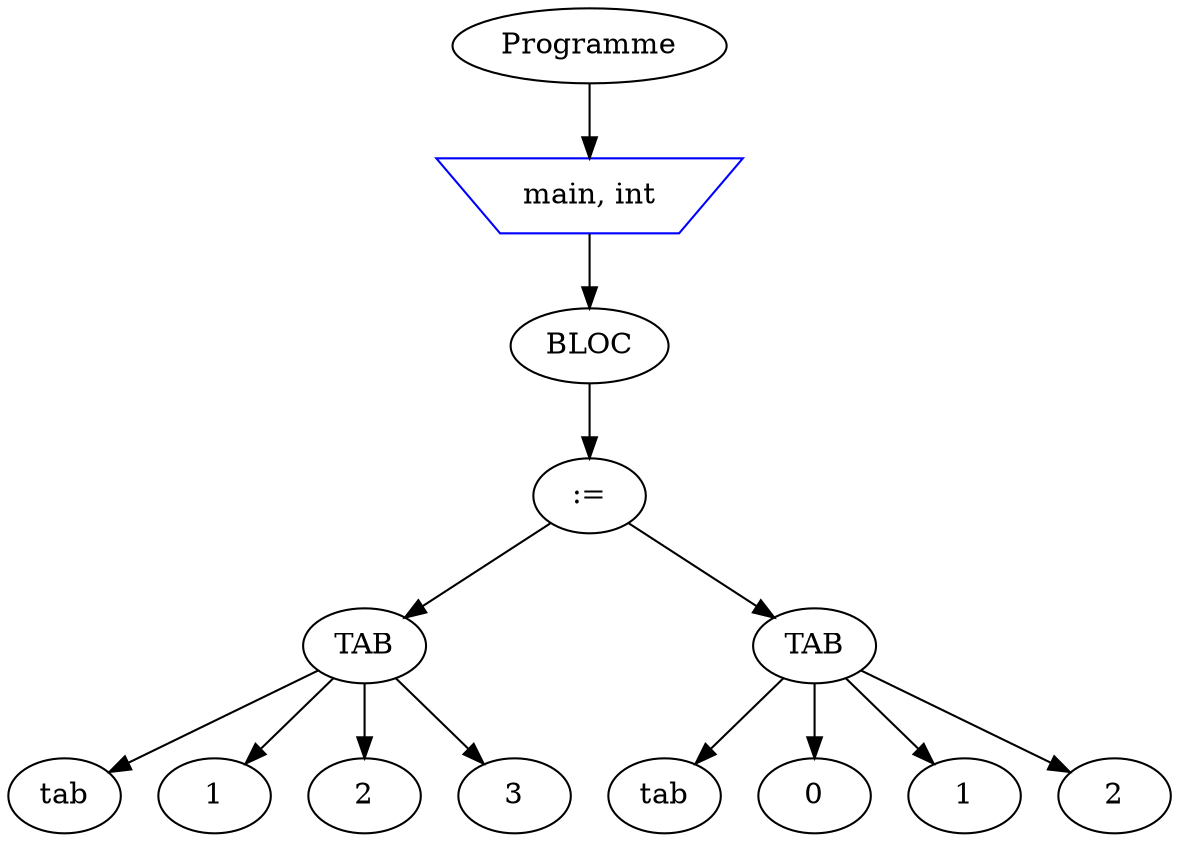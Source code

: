 digraph mon_programme {
node_0x7fffc1c8c6b0 [label="Programme"];
node_0x7fffc1c8b880 [label="main, int" shape=invtrapezium color=blue];
node_0x7fffc1c8c710 [label="BLOC"];
node_0x7fffc1c8bf60 [label=":="];
node_0x7fffc1c8bc20 [label="TAB"];
node_0x7fffc1c8b9c0 [label="tab"];
node_0x7fffc1c8bc20 -> node_0x7fffc1c8b9c0
node_0x7fffc1c8ba60 [label="1"];
node_0x7fffc1c8bc20 -> node_0x7fffc1c8ba60
node_0x7fffc1c8bb00 [label="2"];
node_0x7fffc1c8bc20 -> node_0x7fffc1c8bb00
node_0x7fffc1c8bba0 [label="3"];
node_0x7fffc1c8bc20 -> node_0x7fffc1c8bba0
node_0x7fffc1c8bf60 -> node_0x7fffc1c8bc20
node_0x7fffc1c8bf00 [label="TAB"];
node_0x7fffc1c8bca0 [label="tab"];
node_0x7fffc1c8bf00 -> node_0x7fffc1c8bca0
node_0x7fffc1c8bd40 [label="0"];
node_0x7fffc1c8bf00 -> node_0x7fffc1c8bd40
node_0x7fffc1c8bde0 [label="1"];
node_0x7fffc1c8bf00 -> node_0x7fffc1c8bde0
node_0x7fffc1c8be80 [label="2"];
node_0x7fffc1c8bf00 -> node_0x7fffc1c8be80
node_0x7fffc1c8bf60 -> node_0x7fffc1c8bf00
node_0x7fffc1c8c710 -> node_0x7fffc1c8bf60
node_0x7fffc1c8b880 -> node_0x7fffc1c8c710
node_0x7fffc1c8c6b0 -> node_0x7fffc1c8b880
}
